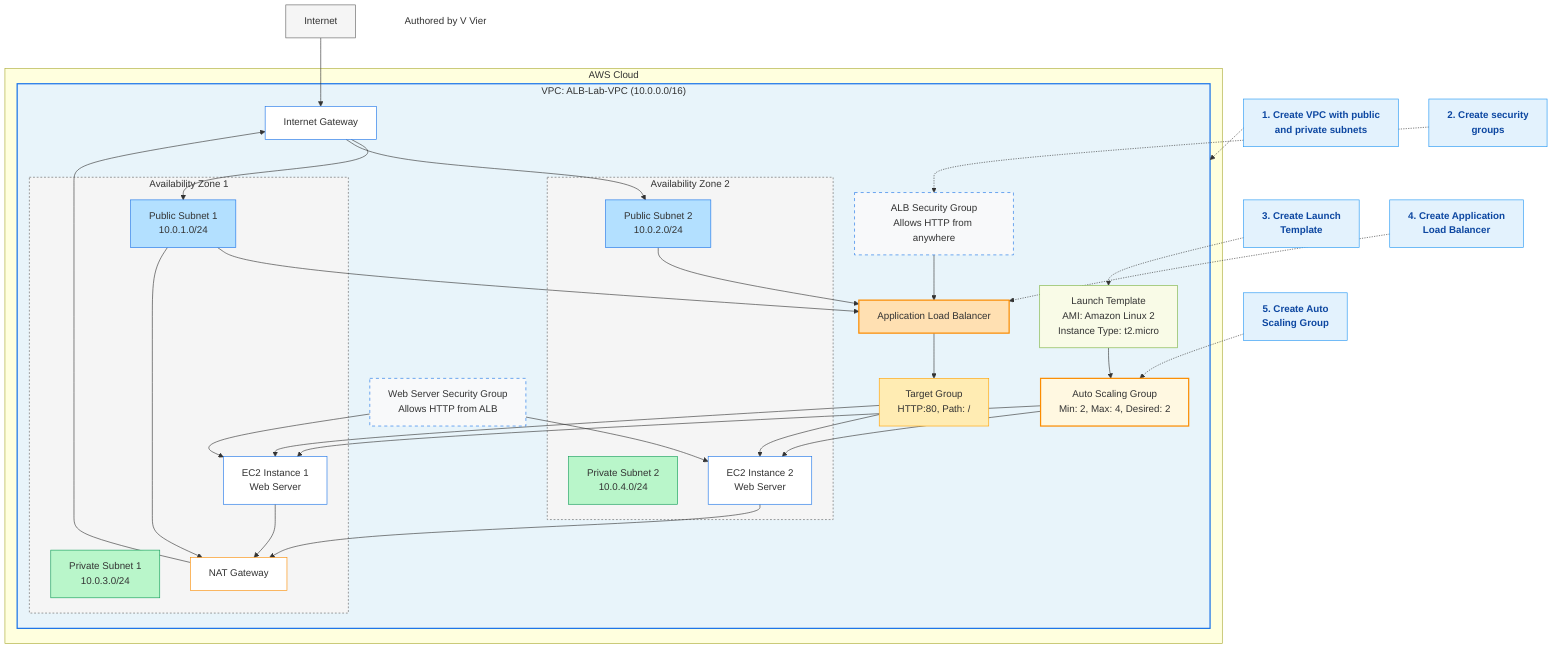 flowchart TB
    %% Define styles
    classDef vpc fill:#E8F4FA,stroke:#1A73E8,stroke-width:2px
    classDef publicSubnet fill:#B3E0FF,stroke:#1A73E8,stroke-width:1px
    classDef privateSubnet fill:#B9F6CA,stroke:#0F9D58,stroke-width:1px
    classDef instance fill:#FFFFFF,stroke:#1A73E8,stroke-width:1px
    classDef igw fill:#FFFFFF,stroke:#1A73E8,stroke-width:1px
    classDef nat fill:#FFFFFF,stroke:#FB8C00,stroke-width:1px
    classDef sg fill:#F8F9FA,stroke:#1A73E8,stroke-width:1px,stroke-dasharray: 5 5
    classDef alb fill:#FFE0B2,stroke:#FB8C00,stroke-width:2px
    classDef tg fill:#FFECB3,stroke:#FFA000,stroke-width:1px
    classDef asg fill:#FFF8E1,stroke:#FB8C00,stroke-width:2px
    classDef lt fill:#F9FBE7,stroke:#7CB342,stroke-width:1px
    classDef az fill:#F5F5F5,stroke:#616161,stroke-width:1px,stroke-dasharray: 3 3
    classDef step fill:#E3F2FD,stroke:#2196F3,stroke-width:1px,color:#0D47A1,font-weight:bold
    classDef internet fill:#F5F5F5,stroke:#616161,stroke-width:1px
    
    %% Define Internet
    Internet[Internet]
    
    %% Define AWS Cloud
    subgraph Cloud["AWS Cloud"]
        %% Define VPC
        subgraph VPC["VPC: ALB-Lab-VPC (10.0.0.0/16)"]
            %% Define Internet Gateway
            IGW[Internet Gateway]
            
            %% Define Load Balancer components
            ALB[Application Load Balancer]
            TG[Target Group<br>HTTP:80, Path: /]
            
            %% Define Availability Zone 1
            subgraph AZ1["Availability Zone 1"]
                PublicSubnet1[Public Subnet 1<br>10.0.1.0/24]
                PrivateSubnet1[Private Subnet 1<br>10.0.3.0/24]
                NAT[NAT Gateway]
                EC2_1[EC2 Instance 1<br>Web Server]
            end
            
            %% Define Availability Zone 2
            subgraph AZ2["Availability Zone 2"]
                PublicSubnet2[Public Subnet 2<br>10.0.2.0/24]
                PrivateSubnet2[Private Subnet 2<br>10.0.4.0/24]
                EC2_2[EC2 Instance 2<br>Web Server]
            end
            
            %% Define Security Groups
            ALB_SG[ALB Security Group<br>Allows HTTP from anywhere]
            WEB_SG[Web Server Security Group<br>Allows HTTP from ALB]
            
            %% Define Auto Scaling Group components
            ASG[Auto Scaling Group<br>Min: 2, Max: 4, Desired: 2]
            LT[Launch Template<br>AMI: Amazon Linux 2<br>Instance Type: t2.micro]
        end
    end
    
    %% Define connections
    Internet --> IGW
    IGW --> PublicSubnet1
    IGW --> PublicSubnet2
    PublicSubnet1 --> ALB
    PublicSubnet2 --> ALB
    ALB --> TG
    TG --> EC2_1
    TG --> EC2_2
    PublicSubnet1 --> NAT
    EC2_1 --> NAT
    EC2_2 --> NAT
    NAT --> IGW
    ALB_SG --> ALB
    WEB_SG --> EC2_1
    WEB_SG --> EC2_2
    ASG --> EC2_1
    ASG --> EC2_2
    LT --> ASG
    
    %% Define process steps
    Step1["1. Create VPC with public<br>and private subnets"]
    Step2["2. Create security<br>groups"]
    Step3["3. Create Launch<br>Template"]
    Step4["4. Create Application<br>Load Balancer"]
    Step5["5. Create Auto<br>Scaling Group"]
    
    %% Connect steps to components
    Step1 -.-> VPC
    Step2 -.-> ALB_SG
    Step3 -.-> LT
    Step4 -.-> ALB
    Step5 -.-> ASG
    
    %% Apply styles
    class VPC vpc
    class PublicSubnet1,PublicSubnet2 publicSubnet
    class PrivateSubnet1,PrivateSubnet2 privateSubnet
    class EC2_1,EC2_2 instance
    class IGW igw
    class NAT nat
    class ALB_SG,WEB_SG sg
    class ALB alb
    class TG tg
    class ASG asg
    class LT lt
    class AZ1,AZ2 az
    class Step1,Step2,Step3,Step4,Step5 step
    class Internet internet
    
    %% Add author credit
    author[Authored by V Vier]
    style author fill:none,stroke:none